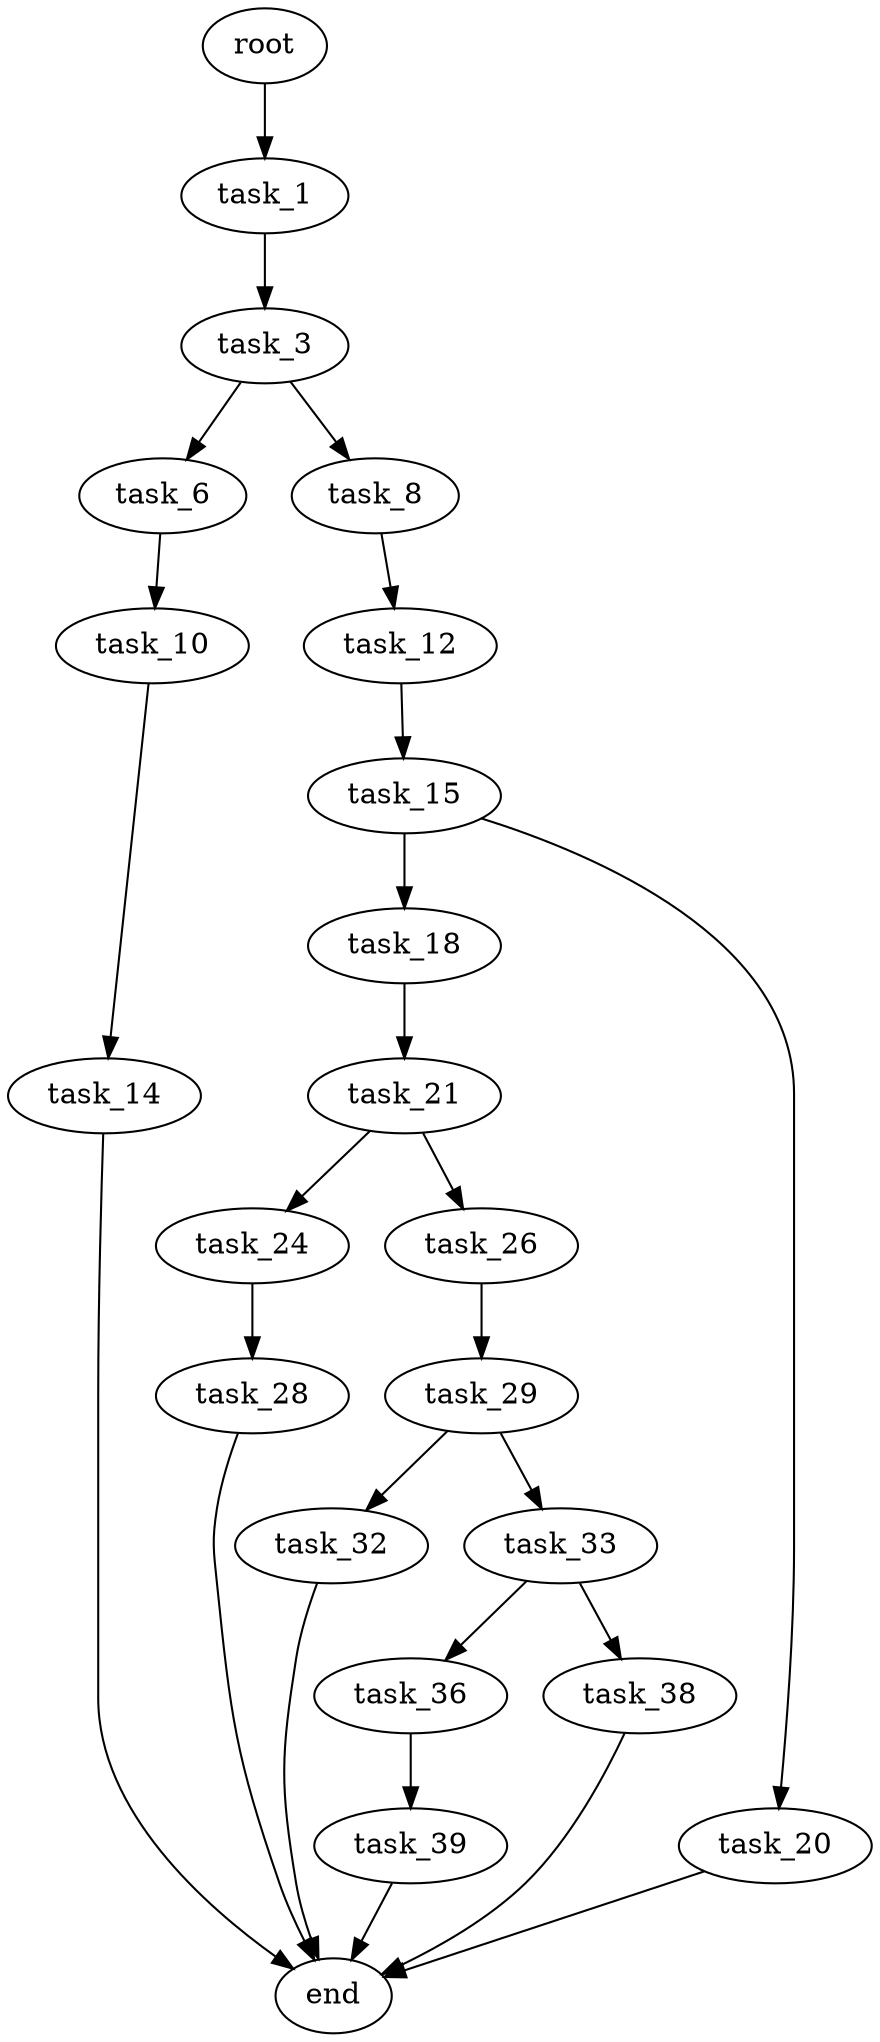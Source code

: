 digraph G {
  root [size="0.000000"];
  task_1 [size="549755813888.000000"];
  task_3 [size="68719476736.000000"];
  task_6 [size="10093436285.000000"];
  task_8 [size="1163413856456.000000"];
  task_10 [size="14095252693.000000"];
  task_12 [size="76440719299.000000"];
  task_14 [size="8589934592.000000"];
  task_15 [size="7709498636.000000"];
  task_18 [size="549755813888.000000"];
  task_20 [size="37189635513.000000"];
  task_21 [size="28991029248.000000"];
  task_24 [size="136584001636.000000"];
  task_26 [size="8589934592.000000"];
  task_28 [size="325068951401.000000"];
  task_29 [size="368293445632.000000"];
  task_32 [size="202769906492.000000"];
  task_33 [size="782757789696.000000"];
  task_36 [size="68719476736.000000"];
  task_38 [size="6775499562.000000"];
  task_39 [size="549755813888.000000"];
  end [size="0.000000"];

  root -> task_1 [size="1.000000"];
  task_1 -> task_3 [size="536870912.000000"];
  task_3 -> task_6 [size="134217728.000000"];
  task_3 -> task_8 [size="134217728.000000"];
  task_6 -> task_10 [size="33554432.000000"];
  task_8 -> task_12 [size="838860800.000000"];
  task_10 -> task_14 [size="33554432.000000"];
  task_12 -> task_15 [size="134217728.000000"];
  task_14 -> end [size="1.000000"];
  task_15 -> task_18 [size="301989888.000000"];
  task_15 -> task_20 [size="301989888.000000"];
  task_18 -> task_21 [size="536870912.000000"];
  task_20 -> end [size="1.000000"];
  task_21 -> task_24 [size="75497472.000000"];
  task_21 -> task_26 [size="75497472.000000"];
  task_24 -> task_28 [size="134217728.000000"];
  task_26 -> task_29 [size="33554432.000000"];
  task_28 -> end [size="1.000000"];
  task_29 -> task_32 [size="411041792.000000"];
  task_29 -> task_33 [size="411041792.000000"];
  task_32 -> end [size="1.000000"];
  task_33 -> task_36 [size="679477248.000000"];
  task_33 -> task_38 [size="679477248.000000"];
  task_36 -> task_39 [size="134217728.000000"];
  task_38 -> end [size="1.000000"];
  task_39 -> end [size="1.000000"];
}
